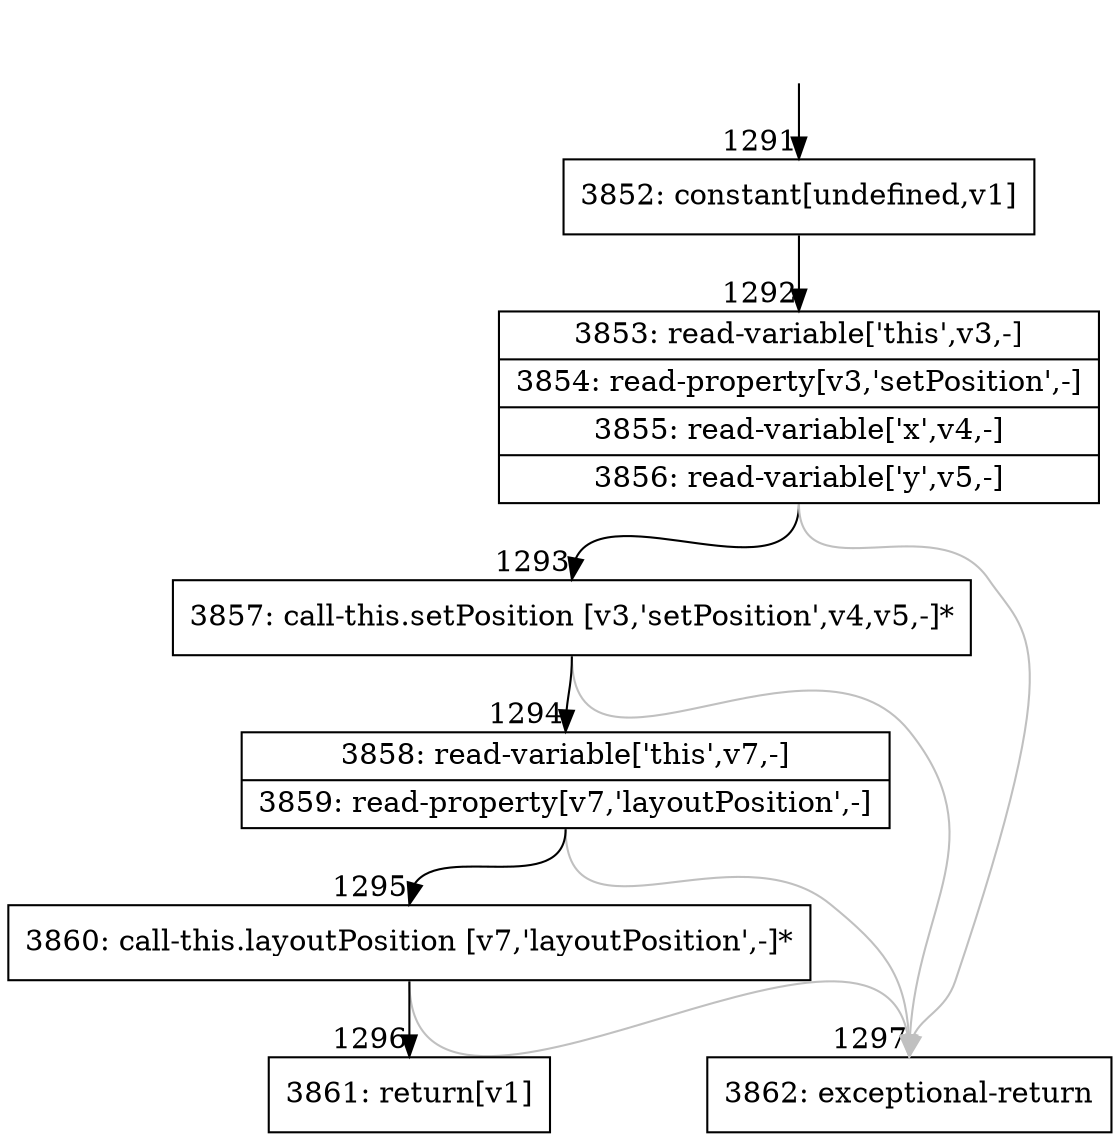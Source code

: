 digraph {
rankdir="TD"
BB_entry116[shape=none,label=""];
BB_entry116 -> BB1291 [tailport=s, headport=n, headlabel="    1291"]
BB1291 [shape=record label="{3852: constant[undefined,v1]}" ] 
BB1291 -> BB1292 [tailport=s, headport=n, headlabel="      1292"]
BB1292 [shape=record label="{3853: read-variable['this',v3,-]|3854: read-property[v3,'setPosition',-]|3855: read-variable['x',v4,-]|3856: read-variable['y',v5,-]}" ] 
BB1292 -> BB1293 [tailport=s, headport=n, headlabel="      1293"]
BB1292 -> BB1297 [tailport=s, headport=n, color=gray, headlabel="      1297"]
BB1293 [shape=record label="{3857: call-this.setPosition [v3,'setPosition',v4,v5,-]*}" ] 
BB1293 -> BB1294 [tailport=s, headport=n, headlabel="      1294"]
BB1293 -> BB1297 [tailport=s, headport=n, color=gray]
BB1294 [shape=record label="{3858: read-variable['this',v7,-]|3859: read-property[v7,'layoutPosition',-]}" ] 
BB1294 -> BB1295 [tailport=s, headport=n, headlabel="      1295"]
BB1294 -> BB1297 [tailport=s, headport=n, color=gray]
BB1295 [shape=record label="{3860: call-this.layoutPosition [v7,'layoutPosition',-]*}" ] 
BB1295 -> BB1296 [tailport=s, headport=n, headlabel="      1296"]
BB1295 -> BB1297 [tailport=s, headport=n, color=gray]
BB1296 [shape=record label="{3861: return[v1]}" ] 
BB1297 [shape=record label="{3862: exceptional-return}" ] 
//#$~ 1754
}
